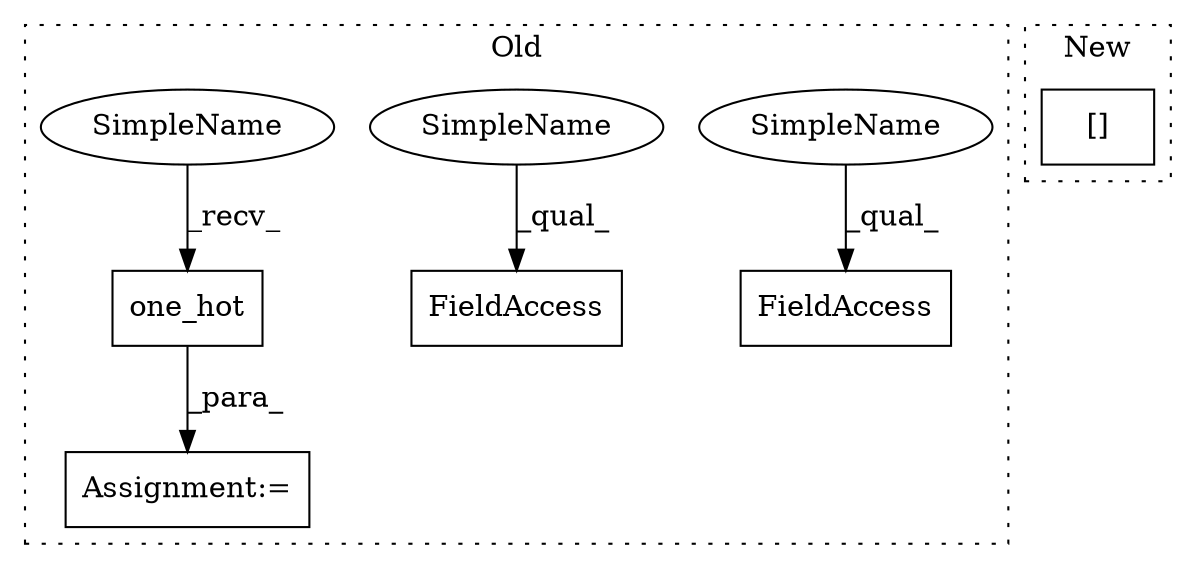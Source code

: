 digraph G {
subgraph cluster0 {
1 [label="one_hot" a="32" s="3916,3964" l="8,1" shape="box"];
3 [label="Assignment:=" a="7" s="3904" l="1" shape="box"];
4 [label="FieldAccess" a="22" s="3148" l="20" shape="box"];
5 [label="FieldAccess" a="22" s="3502" l="20" shape="box"];
6 [label="SimpleName" a="42" s="3148" l="10" shape="ellipse"];
7 [label="SimpleName" a="42" s="3502" l="10" shape="ellipse"];
8 [label="SimpleName" a="42" s="3905" l="10" shape="ellipse"];
label = "Old";
style="dotted";
}
subgraph cluster1 {
2 [label="[]" a="2" s="3011,3037" l="25,1" shape="box"];
label = "New";
style="dotted";
}
1 -> 3 [label="_para_"];
6 -> 4 [label="_qual_"];
7 -> 5 [label="_qual_"];
8 -> 1 [label="_recv_"];
}